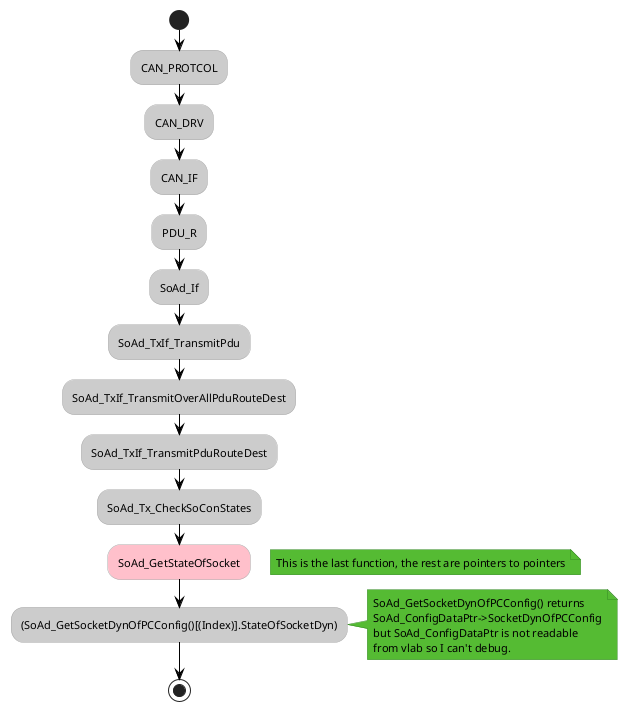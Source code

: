 @startuml
!theme reddress-lightgreen
'minty
'lightgray
start
:CAN_PROTCOL;
:CAN_DRV;
:CAN_IF;
:PDU_R;
:SoAd_If;
:SoAd_TxIf_TransmitPdu;
:SoAd_TxIf_TransmitOverAllPduRouteDest;
:SoAd_TxIf_TransmitPduRouteDest;
:SoAd_Tx_CheckSoConStates;
#pink:SoAd_GetStateOfSocket;
floating note right: This is the last function, the rest are pointers to pointers
:(SoAd_GetSocketDynOfPCConfig()[(Index)].StateOfSocketDyn);
note right
SoAd_GetSocketDynOfPCConfig() returns 
SoAd_ConfigDataPtr->SocketDynOfPCConfig
but SoAd_ConfigDataPtr is not readable
from vlab so I can't debug.
end note
stop
@enduml
